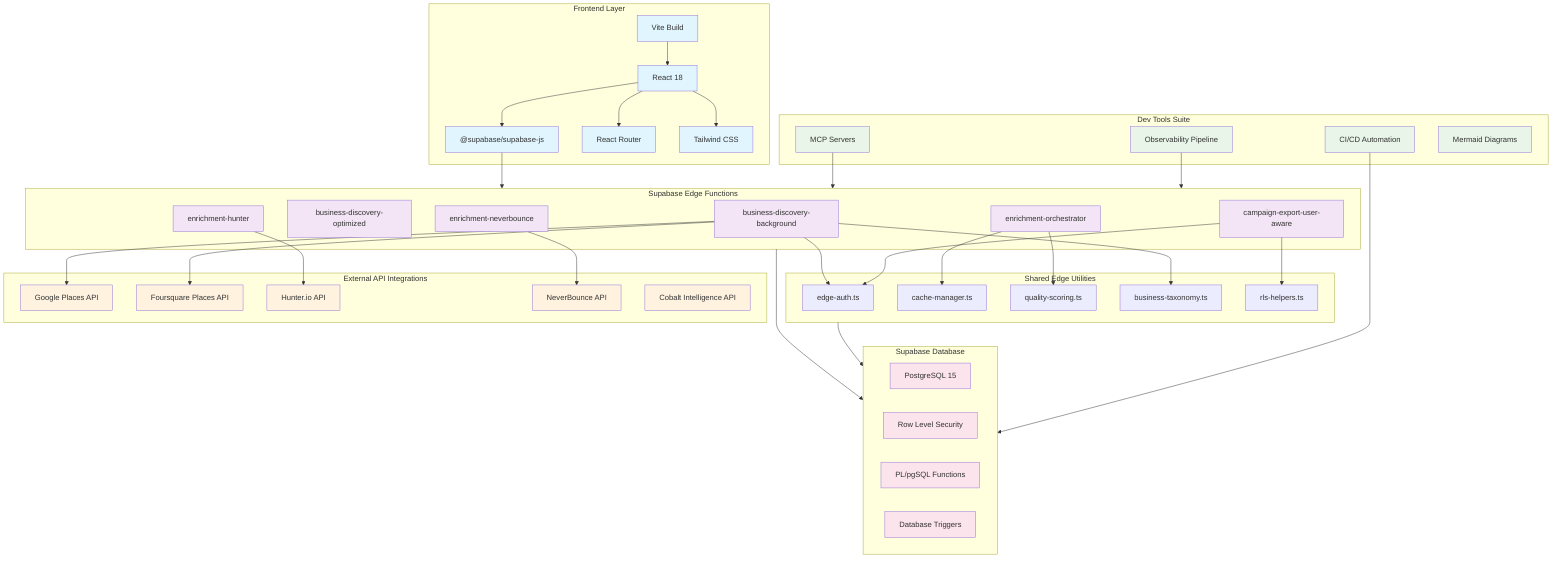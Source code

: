 %% compliance:ZeroFakeData %%
%% domain: dev-tools %%
%% reciprocal: [] %%
%% type: flowchart %%
%% title: Package Dependencies Flowchart %%
%% index: [docs/tooling/end-state/index.md] %%
flowchart TD
    subgraph Frontend["Frontend Layer"]
        React["React 18"]
        Vite["Vite Build"]
        Supabase_JS["@supabase/supabase-js"]
        React_Router["React Router"]
        Tailwind["Tailwind CSS"]
    end
    
    subgraph EdgeFunctions["Supabase Edge Functions"]
        Discovery_BG["business-discovery-background"]
        Discovery_Opt["business-discovery-optimized"]
        Enrichment_Orch["enrichment-orchestrator"]
        Enrichment_Hunter["enrichment-hunter"]
        Enrichment_NB["enrichment-neverbounce"]
        Campaign_Export["campaign-export-user-aware"]
    end
    
    subgraph SharedUtilities["Shared Edge Utilities"]
        Auth_Helper["edge-auth.ts"]
        Cache_Manager["cache-manager.ts"]
        Quality_Scoring["quality-scoring.ts"]
        Business_Tax["business-taxonomy.ts"]
        RLS_Helpers["rls-helpers.ts"]
    end
    
    subgraph ExternalAPIs["External API Integrations"]
        Google_Places["Google Places API"]
        Foursquare["Foursquare Places API"]
        Hunter_IO["Hunter.io API"]
        NeverBounce_API["NeverBounce API"]
        Cobalt_Intel["Cobalt Intelligence API"]
    end
    
    subgraph DevTools["Dev Tools Suite"]
        MCP_Servers["MCP Servers"]
        Automation["CI/CD Automation"]
        Observability["Observability Pipeline"]
        Diagrams["Mermaid Diagrams"]
    end
    
    subgraph Database["Supabase Database"]
        Postgres["PostgreSQL 15"]
        RLS["Row Level Security"]
        Functions["PL/pgSQL Functions"]
        Triggers["Database Triggers"]
    end
    
    %% Frontend Dependencies
    React --> Supabase_JS
    Vite --> React
    React --> React_Router
    React --> Tailwind
    
    %% Edge Function Dependencies
    Discovery_BG --> Auth_Helper
    Discovery_BG --> Business_Tax
    Discovery_BG --> Google_Places
    Discovery_BG --> Foursquare
    
    Enrichment_Orch --> Cache_Manager
    Enrichment_Orch --> Quality_Scoring
    Enrichment_Hunter --> Hunter_IO
    Enrichment_NB --> NeverBounce_API
    
    Campaign_Export --> RLS_Helpers
    Campaign_Export --> Auth_Helper
    
    %% Cross-layer Dependencies
    Supabase_JS --> EdgeFunctions
    EdgeFunctions --> Database
    SharedUtilities --> Database
    
    %% Dev Tools Integration
    MCP_Servers --> EdgeFunctions
    Automation --> Database
    Observability --> EdgeFunctions
    
    %% Styling
    classDef frontend fill:#e1f5fe
    classDef edge fill:#f3e5f5
    classDef external fill:#fff3e0
    classDef devtools fill:#e8f5e8
    classDef database fill:#fce4ec
    
    class React,Vite,Supabase_JS,React_Router,Tailwind frontend
    class Discovery_BG,Discovery_Opt,Enrichment_Orch,Enrichment_Hunter,Enrichment_NB,Campaign_Export edge
    class Google_Places,Foursquare,Hunter_IO,NeverBounce_API,Cobalt_Intel external
    class MCP_Servers,Automation,Observability,Diagrams devtools
    class Postgres,RLS,Functions,Triggers database